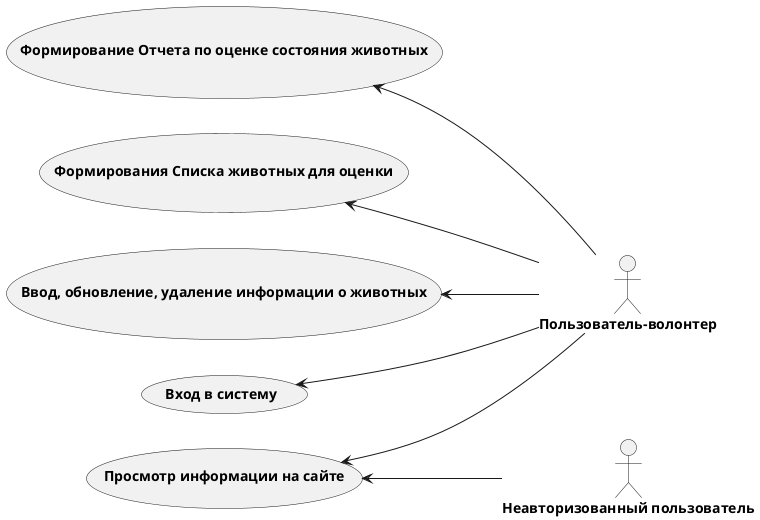 @startuml

left to right direction
:**Неавторизованный пользователь**: -up-> (**Просмотр информации на сайте**)

:**Пользователь-волонтер**: -up-> (**Просмотр информации на сайте**)
:**Пользователь-волонтер**: -up-> (**Вход в систему**)
:**Пользователь-волонтер**: -up-> (**Ввод, обновление, удаление информации о животных**)
:**Пользователь-волонтер**: -up-> (**Формирования Списка животных для оценки**)
:**Пользователь-волонтер**: -up-> (**Формирование Отчета по оценке состояния животных**)

@enduml
